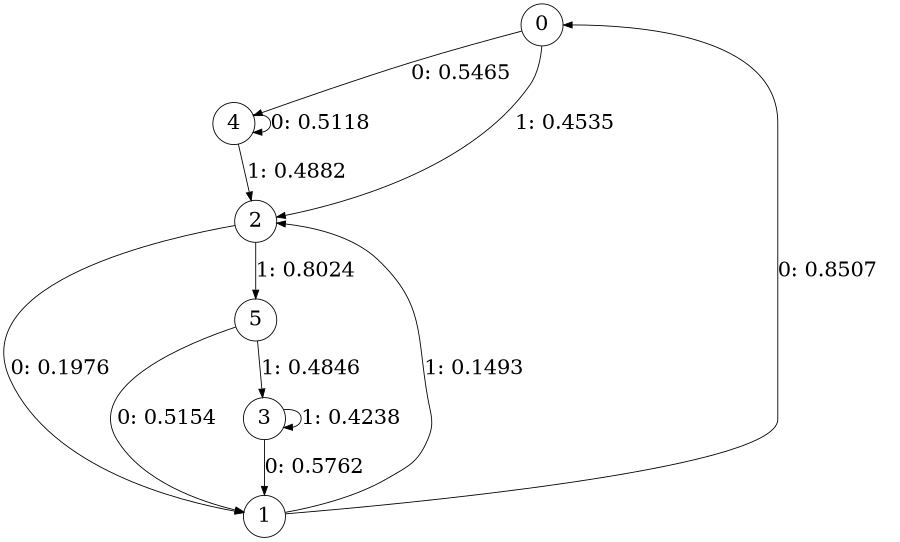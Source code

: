 digraph "ch10faceL3" {
size = "6,8.5";
ratio = "fill";
node [shape = circle];
node [fontsize = 24];
edge [fontsize = 24];
0 -> 4 [label = "0: 0.5465   "];
0 -> 2 [label = "1: 0.4535   "];
1 -> 0 [label = "0: 0.8507   "];
1 -> 2 [label = "1: 0.1493   "];
2 -> 1 [label = "0: 0.1976   "];
2 -> 5 [label = "1: 0.8024   "];
3 -> 1 [label = "0: 0.5762   "];
3 -> 3 [label = "1: 0.4238   "];
4 -> 4 [label = "0: 0.5118   "];
4 -> 2 [label = "1: 0.4882   "];
5 -> 1 [label = "0: 0.5154   "];
5 -> 3 [label = "1: 0.4846   "];
}